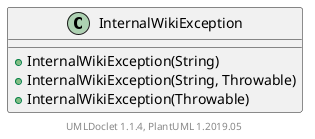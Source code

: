 @startuml

    class InternalWikiException [[InternalWikiException.html]] {
        +InternalWikiException(String)
        +InternalWikiException(String, Throwable)
        +InternalWikiException(Throwable)
    }


    center footer UMLDoclet 1.1.4, PlantUML 1.2019.05
@enduml
